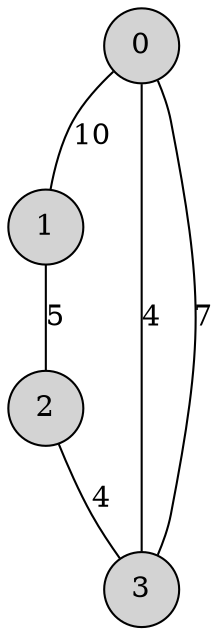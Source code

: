 graph G {
0 [shape=circle, Internal=1, Latitude=50, Country="United States", id=0, style=filled, pos="50,50!", Longitude=50, label=0];
1 [shape=circle, Internal=1, Latitude=100, Country="United States", id=1, style=filled, pos="50,100!", Longitude=50, label=1];
2 [shape=circle, Internal=1, Latitude=100, Country="United States", id=2, style=filled, pos="100,100!", Longitude=100, label=2];
3 [shape=circle, Internal=1, Latitude=50, Country="United States", id=3, style=filled, pos="100,50!", Longitude=100, label=3];
0 -- 1  [LinkNote=c, LinkLabel="NY-CH", capacity=10, key=0, label=10];
0 -- 3  [LinkNote=c, LinkLabel="SE-NY", capacity=4, key=0, label=4];
0 -- 3  [LinkNote=c, LinkLabel="NY-SE", capacity=7, key=1, label=7];
1 -- 2  [LinkNote=c, LinkLabel="CH-DC", capacity=5, key=0, label=5];
2 -- 3  [LinkNote=c, LinkLabel="DC-SE", capacity=4, key=0, label=4];
}
